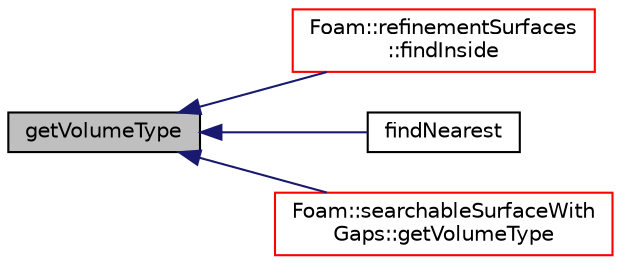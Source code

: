digraph "getVolumeType"
{
  bgcolor="transparent";
  edge [fontname="Helvetica",fontsize="10",labelfontname="Helvetica",labelfontsize="10"];
  node [fontname="Helvetica",fontsize="10",shape=record];
  rankdir="LR";
  Node1 [label="getVolumeType",height=0.2,width=0.4,color="black", fillcolor="grey75", style="filled", fontcolor="black"];
  Node1 -> Node2 [dir="back",color="midnightblue",fontsize="10",style="solid",fontname="Helvetica"];
  Node2 [label="Foam::refinementSurfaces\l::findInside",height=0.2,width=0.4,color="red",URL="$a02163.html#a741361ae601f3db5b074092e03b8fa4a",tooltip="Detect if a point is &#39;inside&#39; (closed) surfaces. "];
  Node1 -> Node3 [dir="back",color="midnightblue",fontsize="10",style="solid",fontname="Helvetica"];
  Node3 [label="findNearest",height=0.2,width=0.4,color="black",URL="$a02324.html#a79b6c78e0d448460b771a19b16f7f86e",tooltip="Find the nearest locations for the supplied points to a. "];
  Node1 -> Node4 [dir="back",color="midnightblue",fontsize="10",style="solid",fontname="Helvetica"];
  Node4 [label="Foam::searchableSurfaceWith\lGaps::getVolumeType",height=0.2,width=0.4,color="red",URL="$a02332.html#ab5c37b17fa4bd16916d87041a6d17f62",tooltip="Determine type (inside/outside/mixed) for point. unknown if. "];
}
